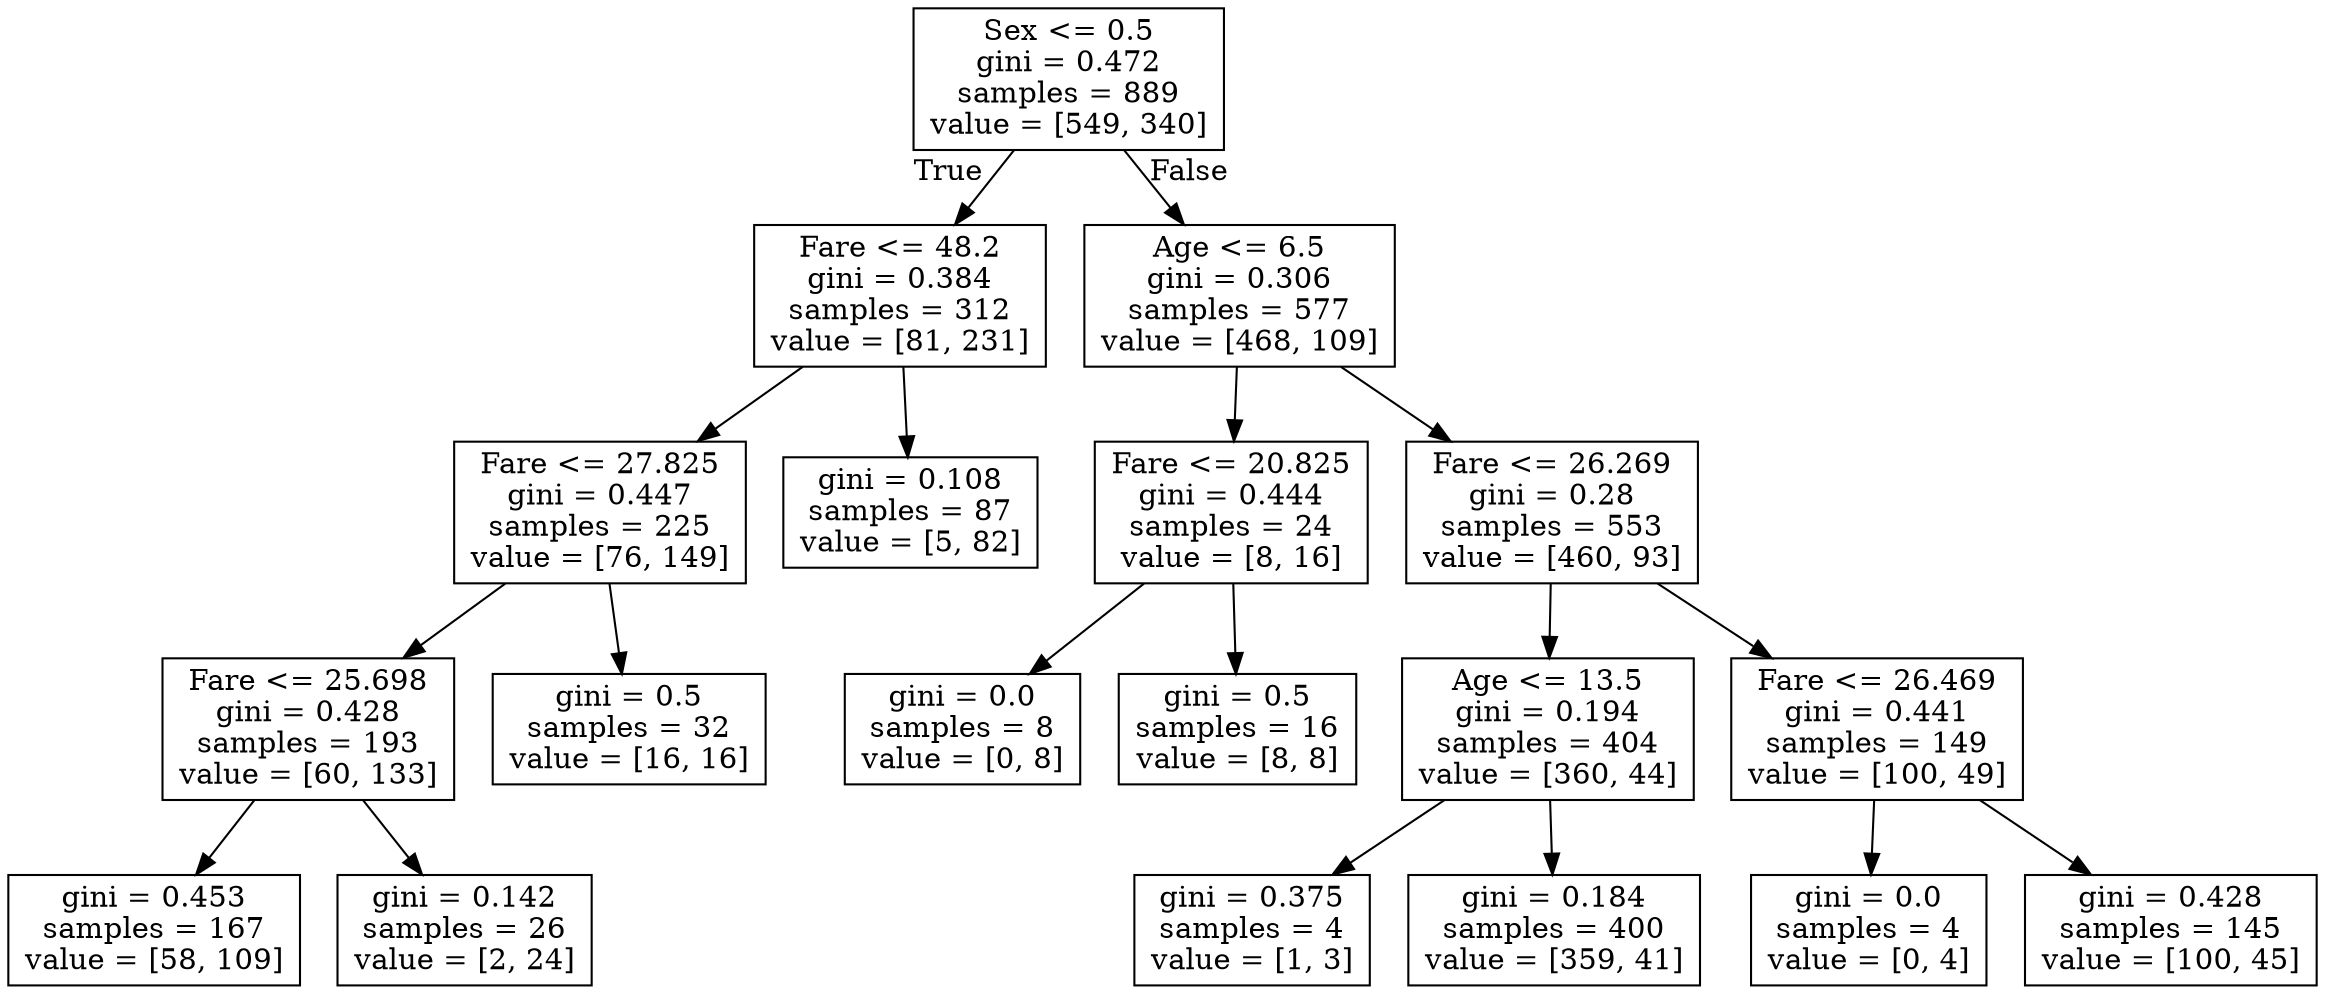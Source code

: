 digraph Tree {
node [shape=box] ;
0 [label="Sex <= 0.5\ngini = 0.472\nsamples = 889\nvalue = [549, 340]"] ;
1 [label="Fare <= 48.2\ngini = 0.384\nsamples = 312\nvalue = [81, 231]"] ;
0 -> 1 [labeldistance=2.5, labelangle=45, headlabel="True"] ;
7 [label="Fare <= 27.825\ngini = 0.447\nsamples = 225\nvalue = [76, 149]"] ;
1 -> 7 ;
15 [label="Fare <= 25.698\ngini = 0.428\nsamples = 193\nvalue = [60, 133]"] ;
7 -> 15 ;
17 [label="gini = 0.453\nsamples = 167\nvalue = [58, 109]"] ;
15 -> 17 ;
18 [label="gini = 0.142\nsamples = 26\nvalue = [2, 24]"] ;
15 -> 18 ;
16 [label="gini = 0.5\nsamples = 32\nvalue = [16, 16]"] ;
7 -> 16 ;
8 [label="gini = 0.108\nsamples = 87\nvalue = [5, 82]"] ;
1 -> 8 ;
2 [label="Age <= 6.5\ngini = 0.306\nsamples = 577\nvalue = [468, 109]"] ;
0 -> 2 [labeldistance=2.5, labelangle=-45, headlabel="False"] ;
3 [label="Fare <= 20.825\ngini = 0.444\nsamples = 24\nvalue = [8, 16]"] ;
2 -> 3 ;
13 [label="gini = 0.0\nsamples = 8\nvalue = [0, 8]"] ;
3 -> 13 ;
14 [label="gini = 0.5\nsamples = 16\nvalue = [8, 8]"] ;
3 -> 14 ;
4 [label="Fare <= 26.269\ngini = 0.28\nsamples = 553\nvalue = [460, 93]"] ;
2 -> 4 ;
5 [label="Age <= 13.5\ngini = 0.194\nsamples = 404\nvalue = [360, 44]"] ;
4 -> 5 ;
11 [label="gini = 0.375\nsamples = 4\nvalue = [1, 3]"] ;
5 -> 11 ;
12 [label="gini = 0.184\nsamples = 400\nvalue = [359, 41]"] ;
5 -> 12 ;
6 [label="Fare <= 26.469\ngini = 0.441\nsamples = 149\nvalue = [100, 49]"] ;
4 -> 6 ;
9 [label="gini = 0.0\nsamples = 4\nvalue = [0, 4]"] ;
6 -> 9 ;
10 [label="gini = 0.428\nsamples = 145\nvalue = [100, 45]"] ;
6 -> 10 ;
}